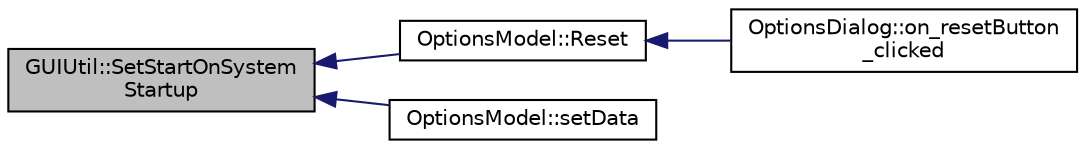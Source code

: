 digraph "GUIUtil::SetStartOnSystemStartup"
{
  edge [fontname="Helvetica",fontsize="10",labelfontname="Helvetica",labelfontsize="10"];
  node [fontname="Helvetica",fontsize="10",shape=record];
  rankdir="LR";
  Node338 [label="GUIUtil::SetStartOnSystem\lStartup",height=0.2,width=0.4,color="black", fillcolor="grey75", style="filled", fontcolor="black"];
  Node338 -> Node339 [dir="back",color="midnightblue",fontsize="10",style="solid",fontname="Helvetica"];
  Node339 [label="OptionsModel::Reset",height=0.2,width=0.4,color="black", fillcolor="white", style="filled",URL="$class_options_model.html#ab952b1946cf3a4c76706ec796a3e629b"];
  Node339 -> Node340 [dir="back",color="midnightblue",fontsize="10",style="solid",fontname="Helvetica"];
  Node340 [label="OptionsDialog::on_resetButton\l_clicked",height=0.2,width=0.4,color="black", fillcolor="white", style="filled",URL="$class_options_dialog.html#ab59345e0ce3db1d2cfb4ce50d39fb653"];
  Node338 -> Node341 [dir="back",color="midnightblue",fontsize="10",style="solid",fontname="Helvetica"];
  Node341 [label="OptionsModel::setData",height=0.2,width=0.4,color="black", fillcolor="white", style="filled",URL="$class_options_model.html#a3102b457f4d46efac8ecb03b3d536b62"];
}
